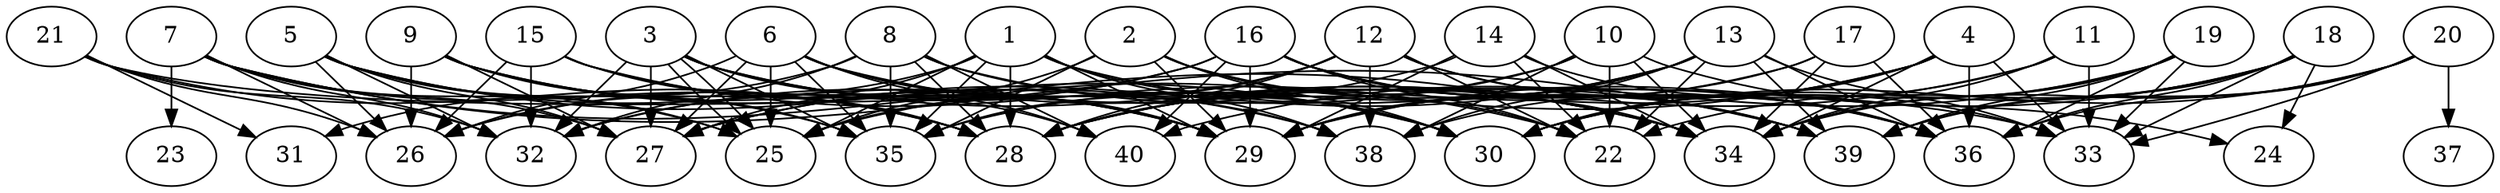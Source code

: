 // DAG automatically generated by daggen at Thu Oct  3 14:06:49 2019
// ./daggen --dot -n 40 --ccr 0.4 --fat 0.9 --regular 0.7 --density 0.6 --mindata 5242880 --maxdata 52428800 
digraph G {
  1 [size="115932160", alpha="0.18", expect_size="46372864"] 
  1 -> 25 [size ="46372864"]
  1 -> 26 [size ="46372864"]
  1 -> 27 [size ="46372864"]
  1 -> 28 [size ="46372864"]
  1 -> 29 [size ="46372864"]
  1 -> 30 [size ="46372864"]
  1 -> 35 [size ="46372864"]
  1 -> 36 [size ="46372864"]
  1 -> 38 [size ="46372864"]
  2 [size="111249920", alpha="0.06", expect_size="44499968"] 
  2 -> 22 [size ="44499968"]
  2 -> 25 [size ="44499968"]
  2 -> 29 [size ="44499968"]
  2 -> 30 [size ="44499968"]
  2 -> 35 [size ="44499968"]
  2 -> 39 [size ="44499968"]
  3 [size="78784000", alpha="0.13", expect_size="31513600"] 
  3 -> 25 [size ="31513600"]
  3 -> 25 [size ="31513600"]
  3 -> 27 [size ="31513600"]
  3 -> 29 [size ="31513600"]
  3 -> 30 [size ="31513600"]
  3 -> 32 [size ="31513600"]
  3 -> 34 [size ="31513600"]
  3 -> 35 [size ="31513600"]
  3 -> 40 [size ="31513600"]
  4 [size="91432960", alpha="0.00", expect_size="36573184"] 
  4 -> 25 [size ="36573184"]
  4 -> 28 [size ="36573184"]
  4 -> 29 [size ="36573184"]
  4 -> 30 [size ="36573184"]
  4 -> 33 [size ="36573184"]
  4 -> 34 [size ="36573184"]
  4 -> 36 [size ="36573184"]
  5 [size="78947840", alpha="0.12", expect_size="31579136"] 
  5 -> 25 [size ="31579136"]
  5 -> 26 [size ="31579136"]
  5 -> 27 [size ="31579136"]
  5 -> 29 [size ="31579136"]
  5 -> 30 [size ="31579136"]
  5 -> 32 [size ="31579136"]
  5 -> 35 [size ="31579136"]
  6 [size="22886400", alpha="0.13", expect_size="9154560"] 
  6 -> 25 [size ="9154560"]
  6 -> 26 [size ="9154560"]
  6 -> 27 [size ="9154560"]
  6 -> 29 [size ="9154560"]
  6 -> 34 [size ="9154560"]
  6 -> 35 [size ="9154560"]
  6 -> 38 [size ="9154560"]
  6 -> 40 [size ="9154560"]
  7 [size="97830400", alpha="0.20", expect_size="39132160"] 
  7 -> 23 [size ="39132160"]
  7 -> 25 [size ="39132160"]
  7 -> 26 [size ="39132160"]
  7 -> 27 [size ="39132160"]
  7 -> 28 [size ="39132160"]
  7 -> 32 [size ="39132160"]
  7 -> 34 [size ="39132160"]
  7 -> 39 [size ="39132160"]
  8 [size="26155520", alpha="0.06", expect_size="10462208"] 
  8 -> 28 [size ="10462208"]
  8 -> 30 [size ="10462208"]
  8 -> 31 [size ="10462208"]
  8 -> 32 [size ="10462208"]
  8 -> 35 [size ="10462208"]
  8 -> 39 [size ="10462208"]
  8 -> 40 [size ="10462208"]
  9 [size="18831360", alpha="0.05", expect_size="7532544"] 
  9 -> 26 [size ="7532544"]
  9 -> 27 [size ="7532544"]
  9 -> 28 [size ="7532544"]
  9 -> 29 [size ="7532544"]
  9 -> 35 [size ="7532544"]
  9 -> 38 [size ="7532544"]
  10 [size="20661760", alpha="0.08", expect_size="8264704"] 
  10 -> 22 [size ="8264704"]
  10 -> 24 [size ="8264704"]
  10 -> 27 [size ="8264704"]
  10 -> 28 [size ="8264704"]
  10 -> 34 [size ="8264704"]
  10 -> 38 [size ="8264704"]
  11 [size="38282240", alpha="0.01", expect_size="15312896"] 
  11 -> 28 [size ="15312896"]
  11 -> 33 [size ="15312896"]
  11 -> 34 [size ="15312896"]
  11 -> 38 [size ="15312896"]
  12 [size="25889280", alpha="0.20", expect_size="10355712"] 
  12 -> 22 [size ="10355712"]
  12 -> 25 [size ="10355712"]
  12 -> 28 [size ="10355712"]
  12 -> 33 [size ="10355712"]
  12 -> 35 [size ="10355712"]
  12 -> 36 [size ="10355712"]
  12 -> 38 [size ="10355712"]
  13 [size="60879360", alpha="0.15", expect_size="24351744"] 
  13 -> 22 [size ="24351744"]
  13 -> 27 [size ="24351744"]
  13 -> 29 [size ="24351744"]
  13 -> 33 [size ="24351744"]
  13 -> 35 [size ="24351744"]
  13 -> 36 [size ="24351744"]
  13 -> 38 [size ="24351744"]
  13 -> 39 [size ="24351744"]
  14 [size="18547200", alpha="0.05", expect_size="7418880"] 
  14 -> 22 [size ="7418880"]
  14 -> 29 [size ="7418880"]
  14 -> 32 [size ="7418880"]
  14 -> 34 [size ="7418880"]
  14 -> 36 [size ="7418880"]
  15 [size="20103680", alpha="0.10", expect_size="8041472"] 
  15 -> 22 [size ="8041472"]
  15 -> 26 [size ="8041472"]
  15 -> 28 [size ="8041472"]
  15 -> 29 [size ="8041472"]
  15 -> 32 [size ="8041472"]
  16 [size="90101760", alpha="0.02", expect_size="36040704"] 
  16 -> 22 [size ="36040704"]
  16 -> 26 [size ="36040704"]
  16 -> 29 [size ="36040704"]
  16 -> 32 [size ="36040704"]
  16 -> 34 [size ="36040704"]
  16 -> 36 [size ="36040704"]
  16 -> 39 [size ="36040704"]
  16 -> 40 [size ="36040704"]
  17 [size="51425280", alpha="0.20", expect_size="20570112"] 
  17 -> 28 [size ="20570112"]
  17 -> 29 [size ="20570112"]
  17 -> 34 [size ="20570112"]
  17 -> 36 [size ="20570112"]
  18 [size="50268160", alpha="0.12", expect_size="20107264"] 
  18 -> 22 [size ="20107264"]
  18 -> 24 [size ="20107264"]
  18 -> 29 [size ="20107264"]
  18 -> 30 [size ="20107264"]
  18 -> 33 [size ="20107264"]
  18 -> 36 [size ="20107264"]
  18 -> 39 [size ="20107264"]
  19 [size="84142080", alpha="0.10", expect_size="33656832"] 
  19 -> 30 [size ="33656832"]
  19 -> 33 [size ="33656832"]
  19 -> 34 [size ="33656832"]
  19 -> 36 [size ="33656832"]
  19 -> 39 [size ="33656832"]
  19 -> 40 [size ="33656832"]
  20 [size="111769600", alpha="0.06", expect_size="44707840"] 
  20 -> 30 [size ="44707840"]
  20 -> 33 [size ="44707840"]
  20 -> 34 [size ="44707840"]
  20 -> 36 [size ="44707840"]
  20 -> 37 [size ="44707840"]
  20 -> 39 [size ="44707840"]
  21 [size="43571200", alpha="0.18", expect_size="17428480"] 
  21 -> 26 [size ="17428480"]
  21 -> 28 [size ="17428480"]
  21 -> 31 [size ="17428480"]
  21 -> 32 [size ="17428480"]
  21 -> 33 [size ="17428480"]
  22 [size="50219520", alpha="0.08", expect_size="20087808"] 
  23 [size="48898560", alpha="0.08", expect_size="19559424"] 
  24 [size="21048320", alpha="0.02", expect_size="8419328"] 
  25 [size="50734080", alpha="0.07", expect_size="20293632"] 
  26 [size="108254720", alpha="0.13", expect_size="43301888"] 
  27 [size="121213440", alpha="0.14", expect_size="48485376"] 
  28 [size="120573440", alpha="0.17", expect_size="48229376"] 
  29 [size="75281920", alpha="0.01", expect_size="30112768"] 
  30 [size="18078720", alpha="0.07", expect_size="7231488"] 
  31 [size="50757120", alpha="0.16", expect_size="20302848"] 
  32 [size="40209920", alpha="0.08", expect_size="16083968"] 
  33 [size="84579840", alpha="0.08", expect_size="33831936"] 
  34 [size="13619200", alpha="0.09", expect_size="5447680"] 
  35 [size="23621120", alpha="0.11", expect_size="9448448"] 
  36 [size="62456320", alpha="0.06", expect_size="24982528"] 
  37 [size="21946880", alpha="0.08", expect_size="8778752"] 
  38 [size="104780800", alpha="0.15", expect_size="41912320"] 
  39 [size="88079360", alpha="0.15", expect_size="35231744"] 
  40 [size="95531520", alpha="0.12", expect_size="38212608"] 
}
